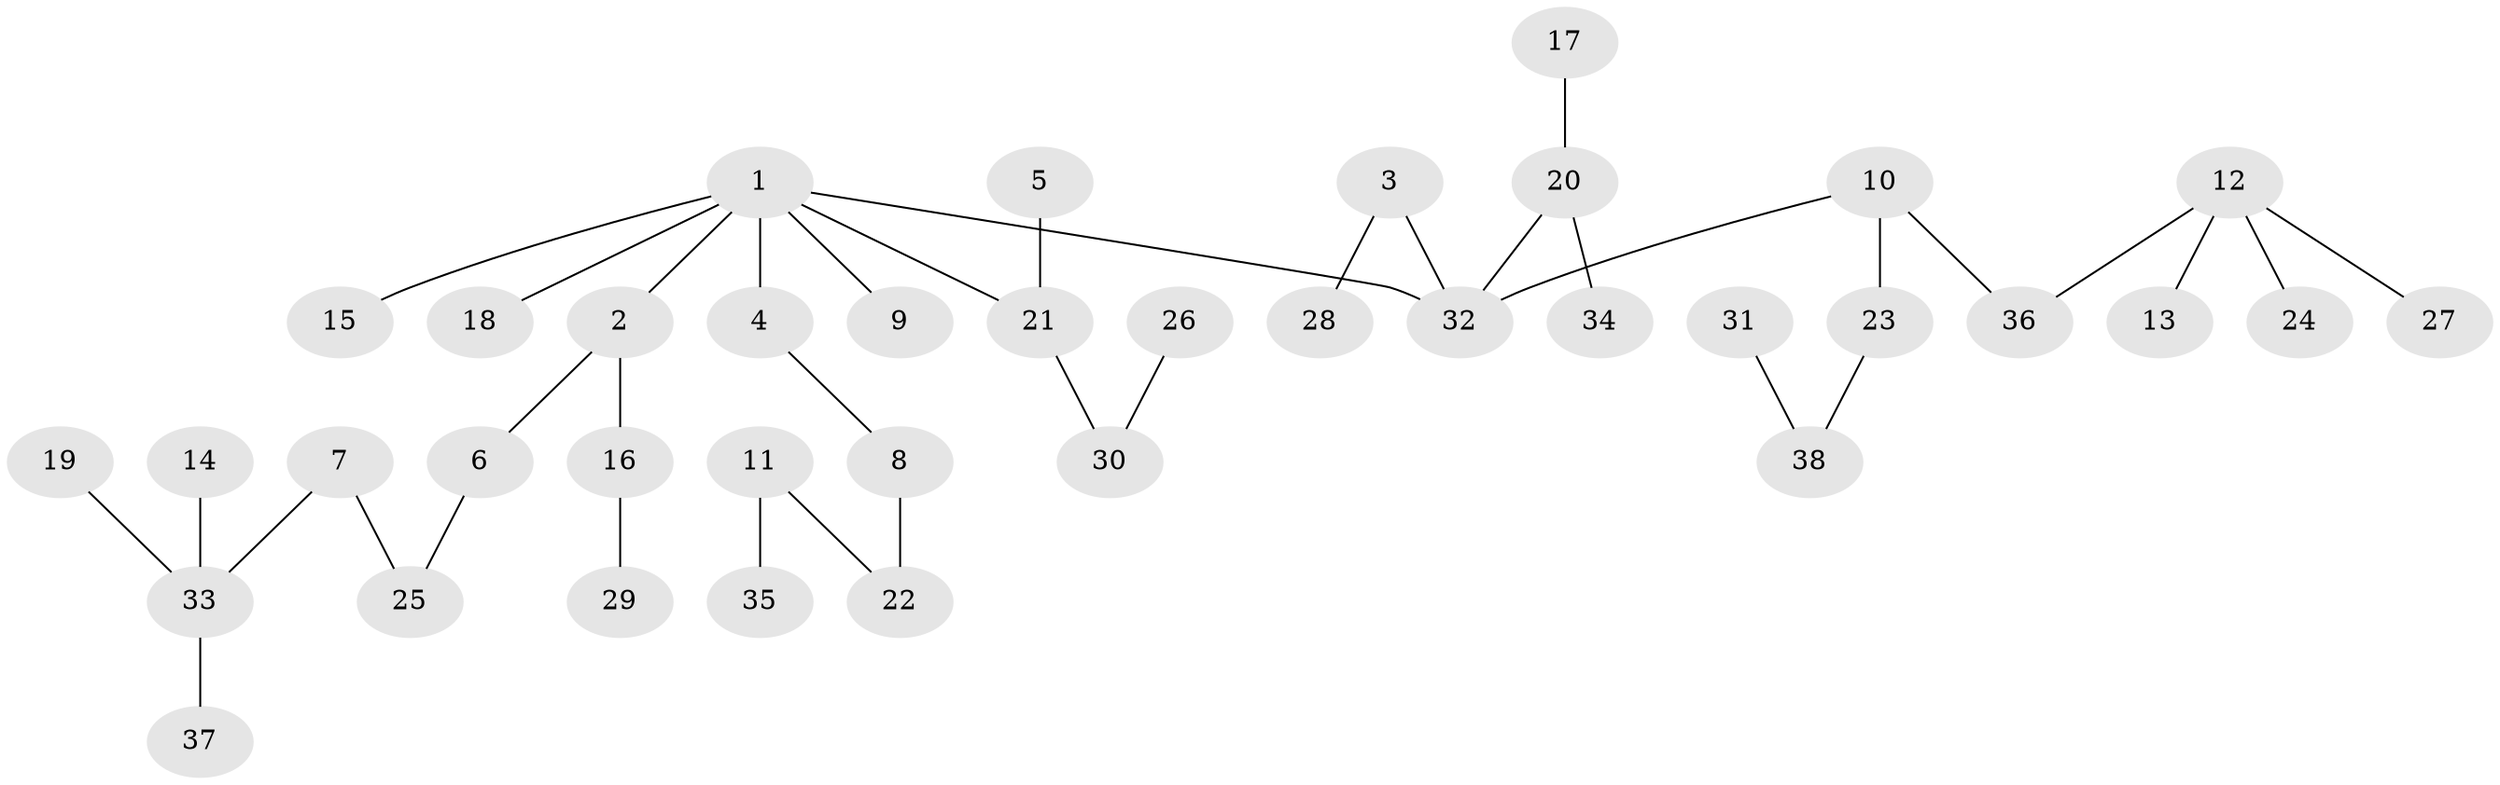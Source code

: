 // original degree distribution, {2: 0.23684210526315788, 5: 0.06578947368421052, 7: 0.013157894736842105, 3: 0.11842105263157894, 1: 0.5131578947368421, 4: 0.05263157894736842}
// Generated by graph-tools (version 1.1) at 2025/02/03/09/25 03:02:25]
// undirected, 38 vertices, 37 edges
graph export_dot {
graph [start="1"]
  node [color=gray90,style=filled];
  1;
  2;
  3;
  4;
  5;
  6;
  7;
  8;
  9;
  10;
  11;
  12;
  13;
  14;
  15;
  16;
  17;
  18;
  19;
  20;
  21;
  22;
  23;
  24;
  25;
  26;
  27;
  28;
  29;
  30;
  31;
  32;
  33;
  34;
  35;
  36;
  37;
  38;
  1 -- 2 [weight=1.0];
  1 -- 4 [weight=1.0];
  1 -- 9 [weight=1.0];
  1 -- 15 [weight=1.0];
  1 -- 18 [weight=1.0];
  1 -- 21 [weight=1.0];
  1 -- 32 [weight=1.0];
  2 -- 6 [weight=1.0];
  2 -- 16 [weight=1.0];
  3 -- 28 [weight=1.0];
  3 -- 32 [weight=1.0];
  4 -- 8 [weight=1.0];
  5 -- 21 [weight=1.0];
  6 -- 25 [weight=1.0];
  7 -- 25 [weight=1.0];
  7 -- 33 [weight=1.0];
  8 -- 22 [weight=1.0];
  10 -- 23 [weight=1.0];
  10 -- 32 [weight=1.0];
  10 -- 36 [weight=1.0];
  11 -- 22 [weight=1.0];
  11 -- 35 [weight=1.0];
  12 -- 13 [weight=1.0];
  12 -- 24 [weight=1.0];
  12 -- 27 [weight=1.0];
  12 -- 36 [weight=1.0];
  14 -- 33 [weight=1.0];
  16 -- 29 [weight=1.0];
  17 -- 20 [weight=1.0];
  19 -- 33 [weight=1.0];
  20 -- 32 [weight=1.0];
  20 -- 34 [weight=1.0];
  21 -- 30 [weight=1.0];
  23 -- 38 [weight=1.0];
  26 -- 30 [weight=1.0];
  31 -- 38 [weight=1.0];
  33 -- 37 [weight=1.0];
}
